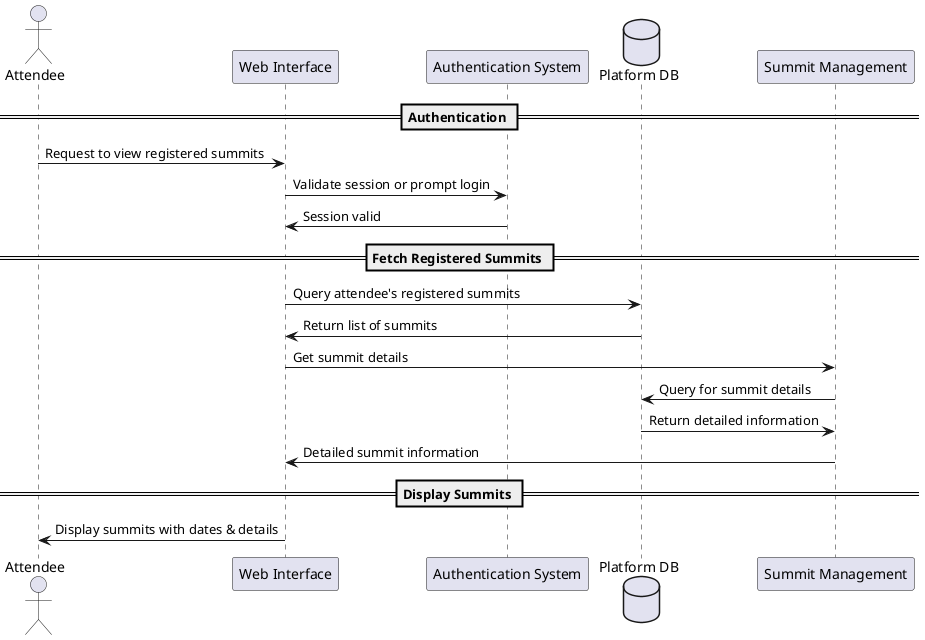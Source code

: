 @startuml
actor Attendee as attendee
participant "Web Interface" as web
participant "Authentication System" as auth
database "Platform DB" as db
participant "Summit Management" as summit

== Authentication ==
attendee -> web : Request to view registered summits
web -> auth : Validate session or prompt login
auth -> web : Session valid

== Fetch Registered Summits ==
web -> db : Query attendee's registered summits
db -> web : Return list of summits
web -> summit: Get summit details
summit -> db: Query for summit details
db -> summit: Return detailed information
summit -> web: Detailed summit information

== Display Summits ==
web -> attendee : Display summits with dates & details

@enduml